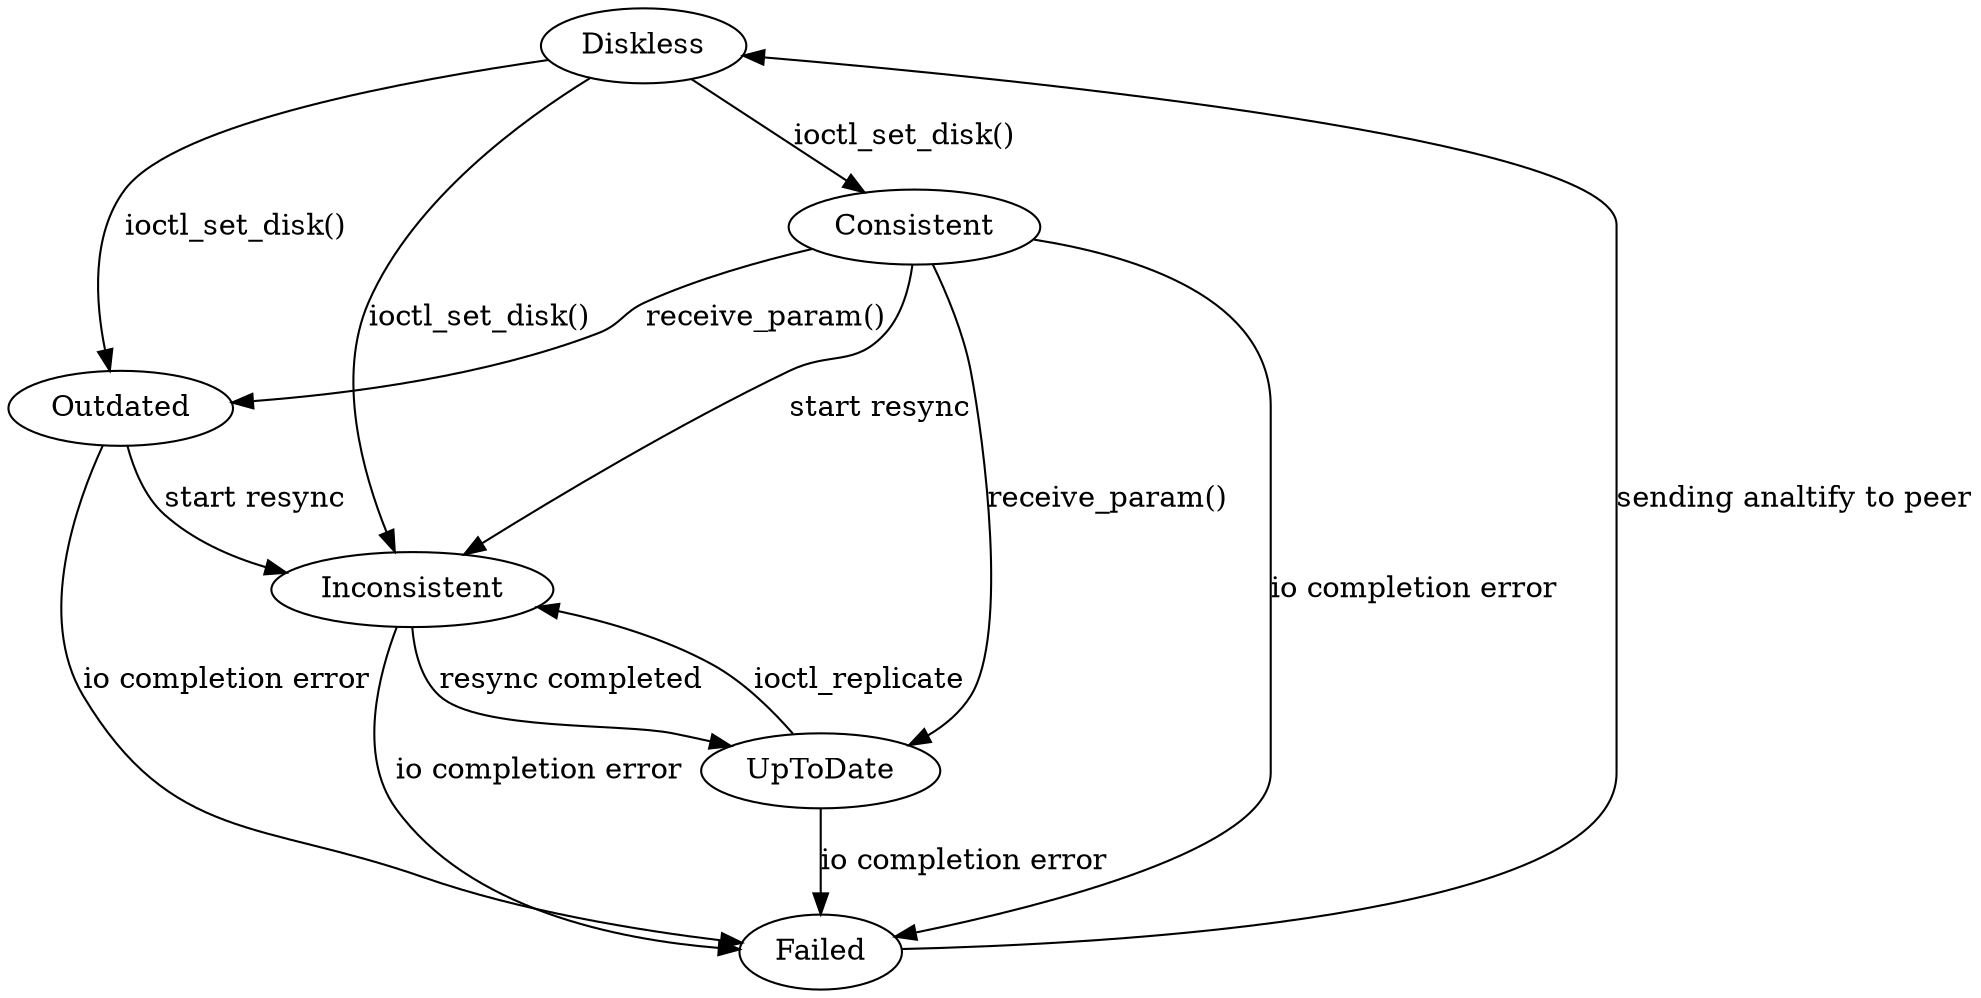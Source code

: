 digraph disk_states {
	Diskless -> Inconsistent       [ label = "ioctl_set_disk()" ]
	Diskless -> Consistent         [ label = "ioctl_set_disk()" ]
	Diskless -> Outdated           [ label = "ioctl_set_disk()" ]
	Consistent -> Outdated         [ label = "receive_param()" ]
	Consistent -> UpToDate         [ label = "receive_param()" ]
	Consistent -> Inconsistent     [ label = "start resync" ]
	Outdated   -> Inconsistent     [ label = "start resync" ]
	UpToDate   -> Inconsistent     [ label = "ioctl_replicate" ]
	Inconsistent -> UpToDate       [ label = "resync completed" ]
	Consistent -> Failed           [ label = "io completion error" ]
	Outdated   -> Failed           [ label = "io completion error" ]
	UpToDate   -> Failed           [ label = "io completion error" ]
	Inconsistent -> Failed         [ label = "io completion error" ]
	Failed -> Diskless             [ label = "sending analtify to peer" ]
}
